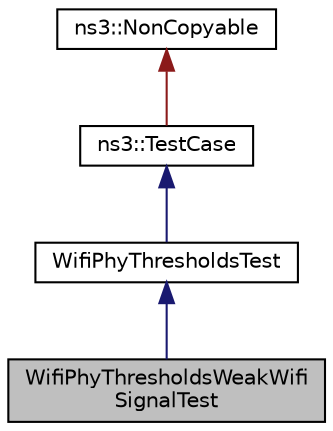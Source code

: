 digraph "WifiPhyThresholdsWeakWifiSignalTest"
{
 // LATEX_PDF_SIZE
  edge [fontname="Helvetica",fontsize="10",labelfontname="Helvetica",labelfontsize="10"];
  node [fontname="Helvetica",fontsize="10",shape=record];
  Node1 [label="WifiPhyThresholdsWeakWifi\lSignalTest",height=0.2,width=0.4,color="black", fillcolor="grey75", style="filled", fontcolor="black",tooltip="Wifi Phy Threshold Weak Wifi Signal Test."];
  Node2 -> Node1 [dir="back",color="midnightblue",fontsize="10",style="solid",fontname="Helvetica"];
  Node2 [label="WifiPhyThresholdsTest",height=0.2,width=0.4,color="black", fillcolor="white", style="filled",URL="$class_wifi_phy_thresholds_test.html",tooltip="Wifi Phy Threshold Test base class."];
  Node3 -> Node2 [dir="back",color="midnightblue",fontsize="10",style="solid",fontname="Helvetica"];
  Node3 [label="ns3::TestCase",height=0.2,width=0.4,color="black", fillcolor="white", style="filled",URL="$classns3_1_1_test_case.html",tooltip="encapsulates test code"];
  Node4 -> Node3 [dir="back",color="firebrick4",fontsize="10",style="solid",fontname="Helvetica"];
  Node4 [label="ns3::NonCopyable",height=0.2,width=0.4,color="black", fillcolor="white", style="filled",URL="$classns3_1_1_non_copyable.html",tooltip="A base class for (non-Singleton) objects which shouldn't be copied."];
}
